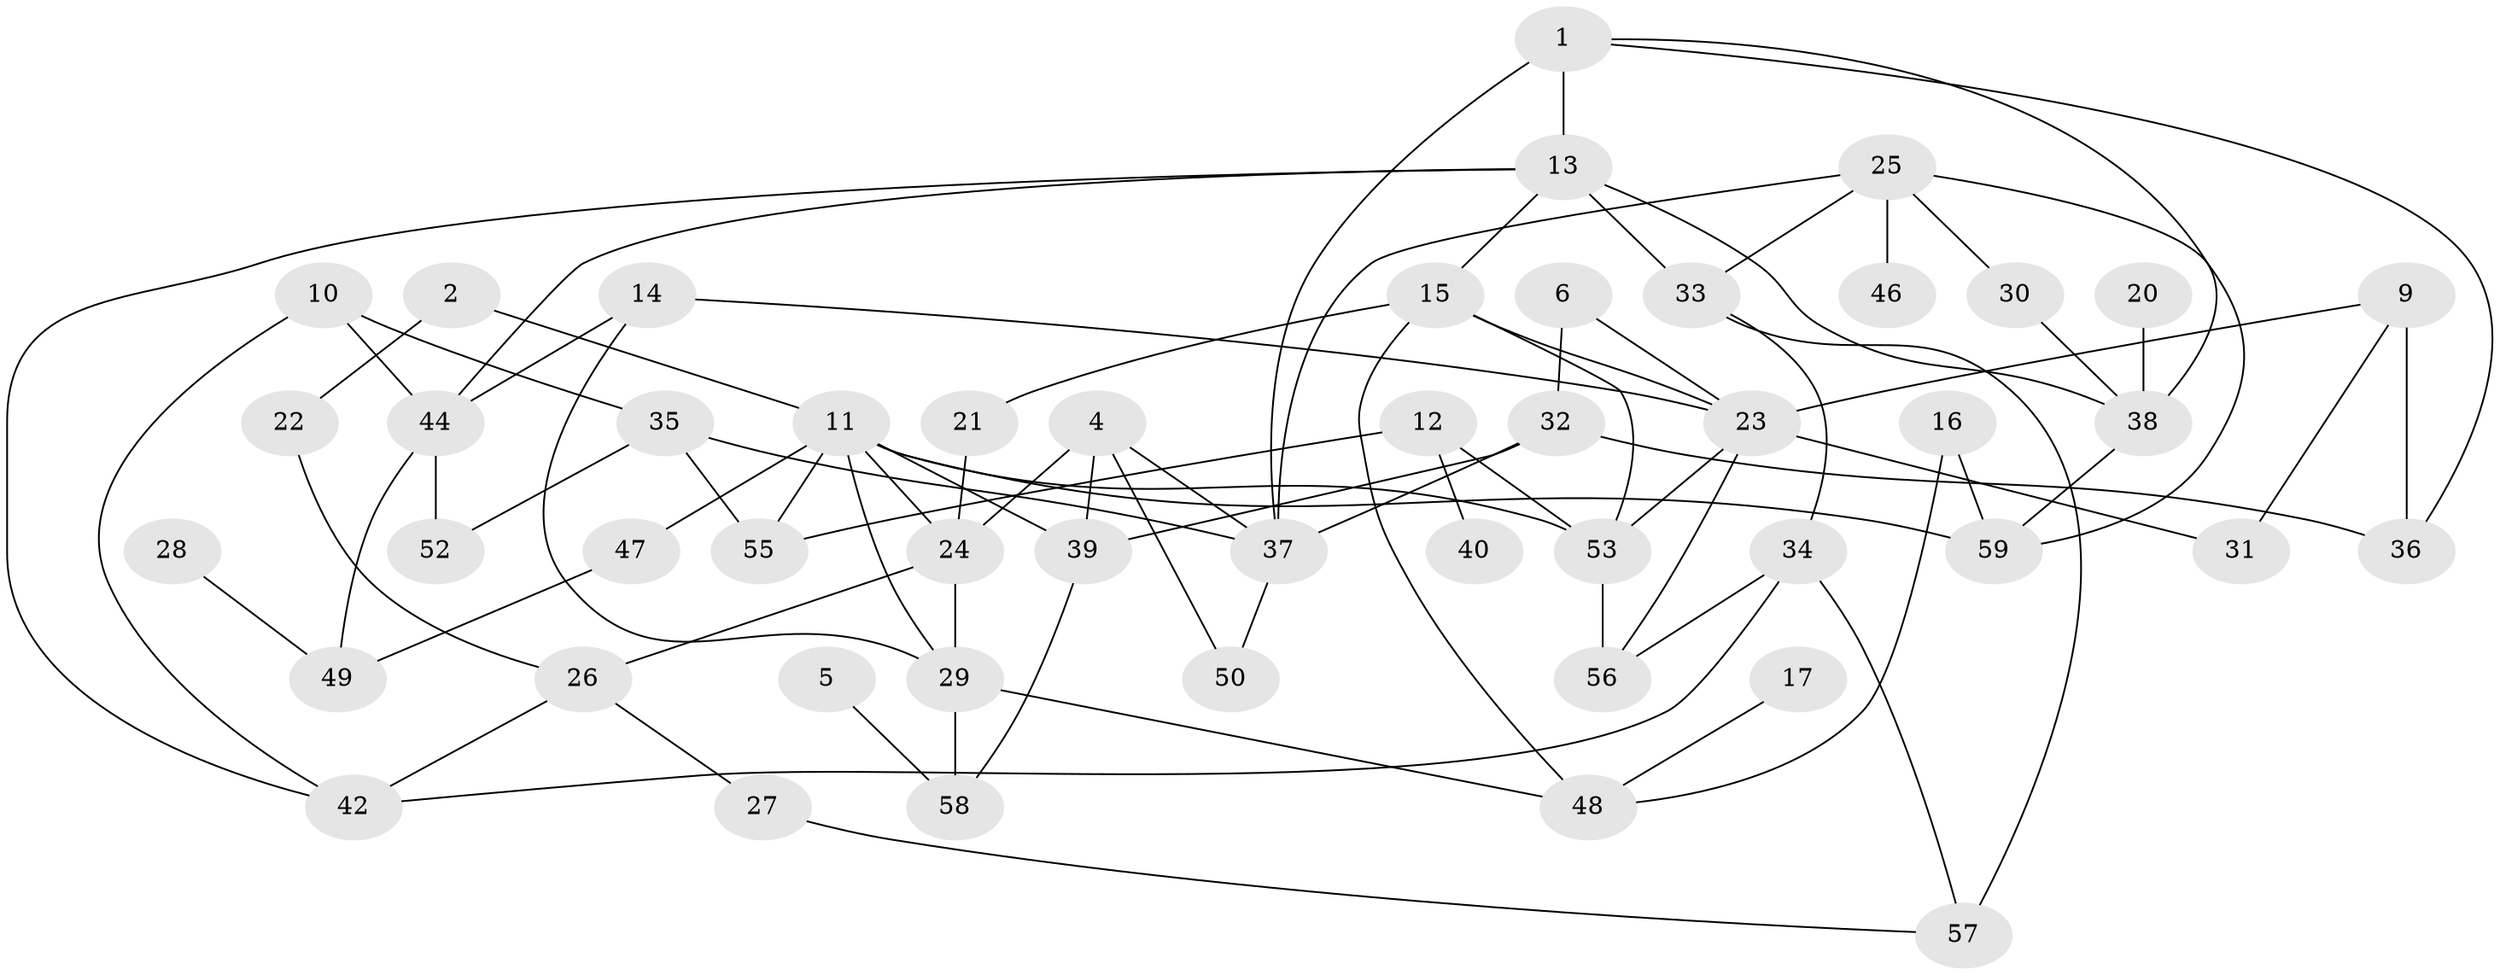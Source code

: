 // original degree distribution, {1: 0.27350427350427353, 3: 0.15384615384615385, 2: 0.23931623931623933, 4: 0.1111111111111111, 6: 0.03418803418803419, 0: 0.06837606837606838, 5: 0.11965811965811966}
// Generated by graph-tools (version 1.1) at 2025/00/03/09/25 03:00:45]
// undirected, 49 vertices, 82 edges
graph export_dot {
graph [start="1"]
  node [color=gray90,style=filled];
  1;
  2;
  4;
  5;
  6;
  9;
  10;
  11;
  12;
  13;
  14;
  15;
  16;
  17;
  20;
  21;
  22;
  23;
  24;
  25;
  26;
  27;
  28;
  29;
  30;
  31;
  32;
  33;
  34;
  35;
  36;
  37;
  38;
  39;
  40;
  42;
  44;
  46;
  47;
  48;
  49;
  50;
  52;
  53;
  55;
  56;
  57;
  58;
  59;
  1 -- 13 [weight=2.0];
  1 -- 36 [weight=1.0];
  1 -- 37 [weight=1.0];
  1 -- 38 [weight=1.0];
  2 -- 11 [weight=1.0];
  2 -- 22 [weight=1.0];
  4 -- 24 [weight=1.0];
  4 -- 37 [weight=1.0];
  4 -- 39 [weight=1.0];
  4 -- 50 [weight=1.0];
  5 -- 58 [weight=1.0];
  6 -- 23 [weight=1.0];
  6 -- 32 [weight=1.0];
  9 -- 23 [weight=1.0];
  9 -- 31 [weight=1.0];
  9 -- 36 [weight=1.0];
  10 -- 35 [weight=1.0];
  10 -- 42 [weight=1.0];
  10 -- 44 [weight=1.0];
  11 -- 24 [weight=1.0];
  11 -- 29 [weight=1.0];
  11 -- 39 [weight=1.0];
  11 -- 47 [weight=1.0];
  11 -- 53 [weight=1.0];
  11 -- 55 [weight=1.0];
  11 -- 59 [weight=1.0];
  12 -- 40 [weight=1.0];
  12 -- 53 [weight=1.0];
  12 -- 55 [weight=1.0];
  13 -- 15 [weight=1.0];
  13 -- 33 [weight=1.0];
  13 -- 38 [weight=1.0];
  13 -- 42 [weight=1.0];
  13 -- 44 [weight=1.0];
  14 -- 23 [weight=1.0];
  14 -- 29 [weight=1.0];
  14 -- 44 [weight=1.0];
  15 -- 21 [weight=1.0];
  15 -- 23 [weight=2.0];
  15 -- 48 [weight=1.0];
  15 -- 53 [weight=1.0];
  16 -- 48 [weight=1.0];
  16 -- 59 [weight=1.0];
  17 -- 48 [weight=1.0];
  20 -- 38 [weight=1.0];
  21 -- 24 [weight=1.0];
  22 -- 26 [weight=1.0];
  23 -- 31 [weight=1.0];
  23 -- 53 [weight=1.0];
  23 -- 56 [weight=2.0];
  24 -- 26 [weight=1.0];
  24 -- 29 [weight=1.0];
  25 -- 30 [weight=1.0];
  25 -- 33 [weight=1.0];
  25 -- 37 [weight=1.0];
  25 -- 46 [weight=1.0];
  25 -- 59 [weight=1.0];
  26 -- 27 [weight=1.0];
  26 -- 42 [weight=1.0];
  27 -- 57 [weight=1.0];
  28 -- 49 [weight=1.0];
  29 -- 48 [weight=1.0];
  29 -- 58 [weight=1.0];
  30 -- 38 [weight=1.0];
  32 -- 36 [weight=1.0];
  32 -- 37 [weight=1.0];
  32 -- 39 [weight=1.0];
  33 -- 34 [weight=1.0];
  33 -- 57 [weight=1.0];
  34 -- 42 [weight=1.0];
  34 -- 56 [weight=1.0];
  34 -- 57 [weight=1.0];
  35 -- 37 [weight=1.0];
  35 -- 52 [weight=1.0];
  35 -- 55 [weight=1.0];
  37 -- 50 [weight=1.0];
  38 -- 59 [weight=1.0];
  39 -- 58 [weight=1.0];
  44 -- 49 [weight=1.0];
  44 -- 52 [weight=1.0];
  47 -- 49 [weight=1.0];
  53 -- 56 [weight=1.0];
}
